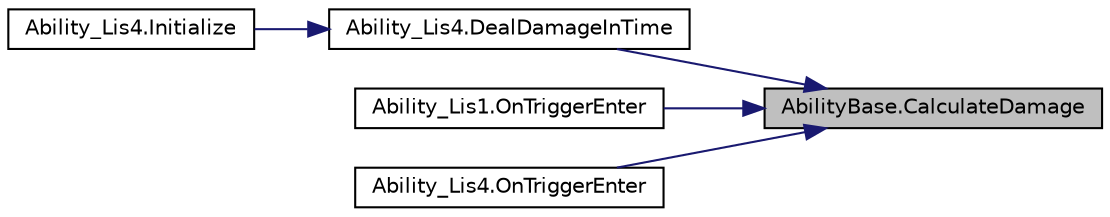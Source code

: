 digraph "AbilityBase.CalculateDamage"
{
 // INTERACTIVE_SVG=YES
 // LATEX_PDF_SIZE
  bgcolor="transparent";
  edge [fontname="Helvetica",fontsize="10",labelfontname="Helvetica",labelfontsize="10"];
  node [fontname="Helvetica",fontsize="10",shape=record];
  rankdir="RL";
  Node1 [label="AbilityBase.CalculateDamage",height=0.2,width=0.4,color="black", fillcolor="grey75", style="filled", fontcolor="black",tooltip="Returns the calculated damage."];
  Node1 -> Node2 [dir="back",color="midnightblue",fontsize="10",style="solid",fontname="Helvetica"];
  Node2 [label="Ability_Lis4.DealDamageInTime",height=0.2,width=0.4,color="black",URL="$class_ability___lis4.html#abf66fa4ed9cc553dc8ab52d7bbd12406",tooltip=" "];
  Node2 -> Node3 [dir="back",color="midnightblue",fontsize="10",style="solid",fontname="Helvetica"];
  Node3 [label="Ability_Lis4.Initialize",height=0.2,width=0.4,color="black",URL="$class_ability___lis4.html#a81b6301f39ee1f8a105aaf40bb6ec51e",tooltip=" "];
  Node1 -> Node4 [dir="back",color="midnightblue",fontsize="10",style="solid",fontname="Helvetica"];
  Node4 [label="Ability_Lis1.OnTriggerEnter",height=0.2,width=0.4,color="black",URL="$class_ability___lis1.html#afd1d7924ca79144a0e19a84705b7590e",tooltip=" "];
  Node1 -> Node5 [dir="back",color="midnightblue",fontsize="10",style="solid",fontname="Helvetica"];
  Node5 [label="Ability_Lis4.OnTriggerEnter",height=0.2,width=0.4,color="black",URL="$class_ability___lis4.html#a4497c50ddbd3f508448a76a1eafdd203",tooltip=" "];
}
